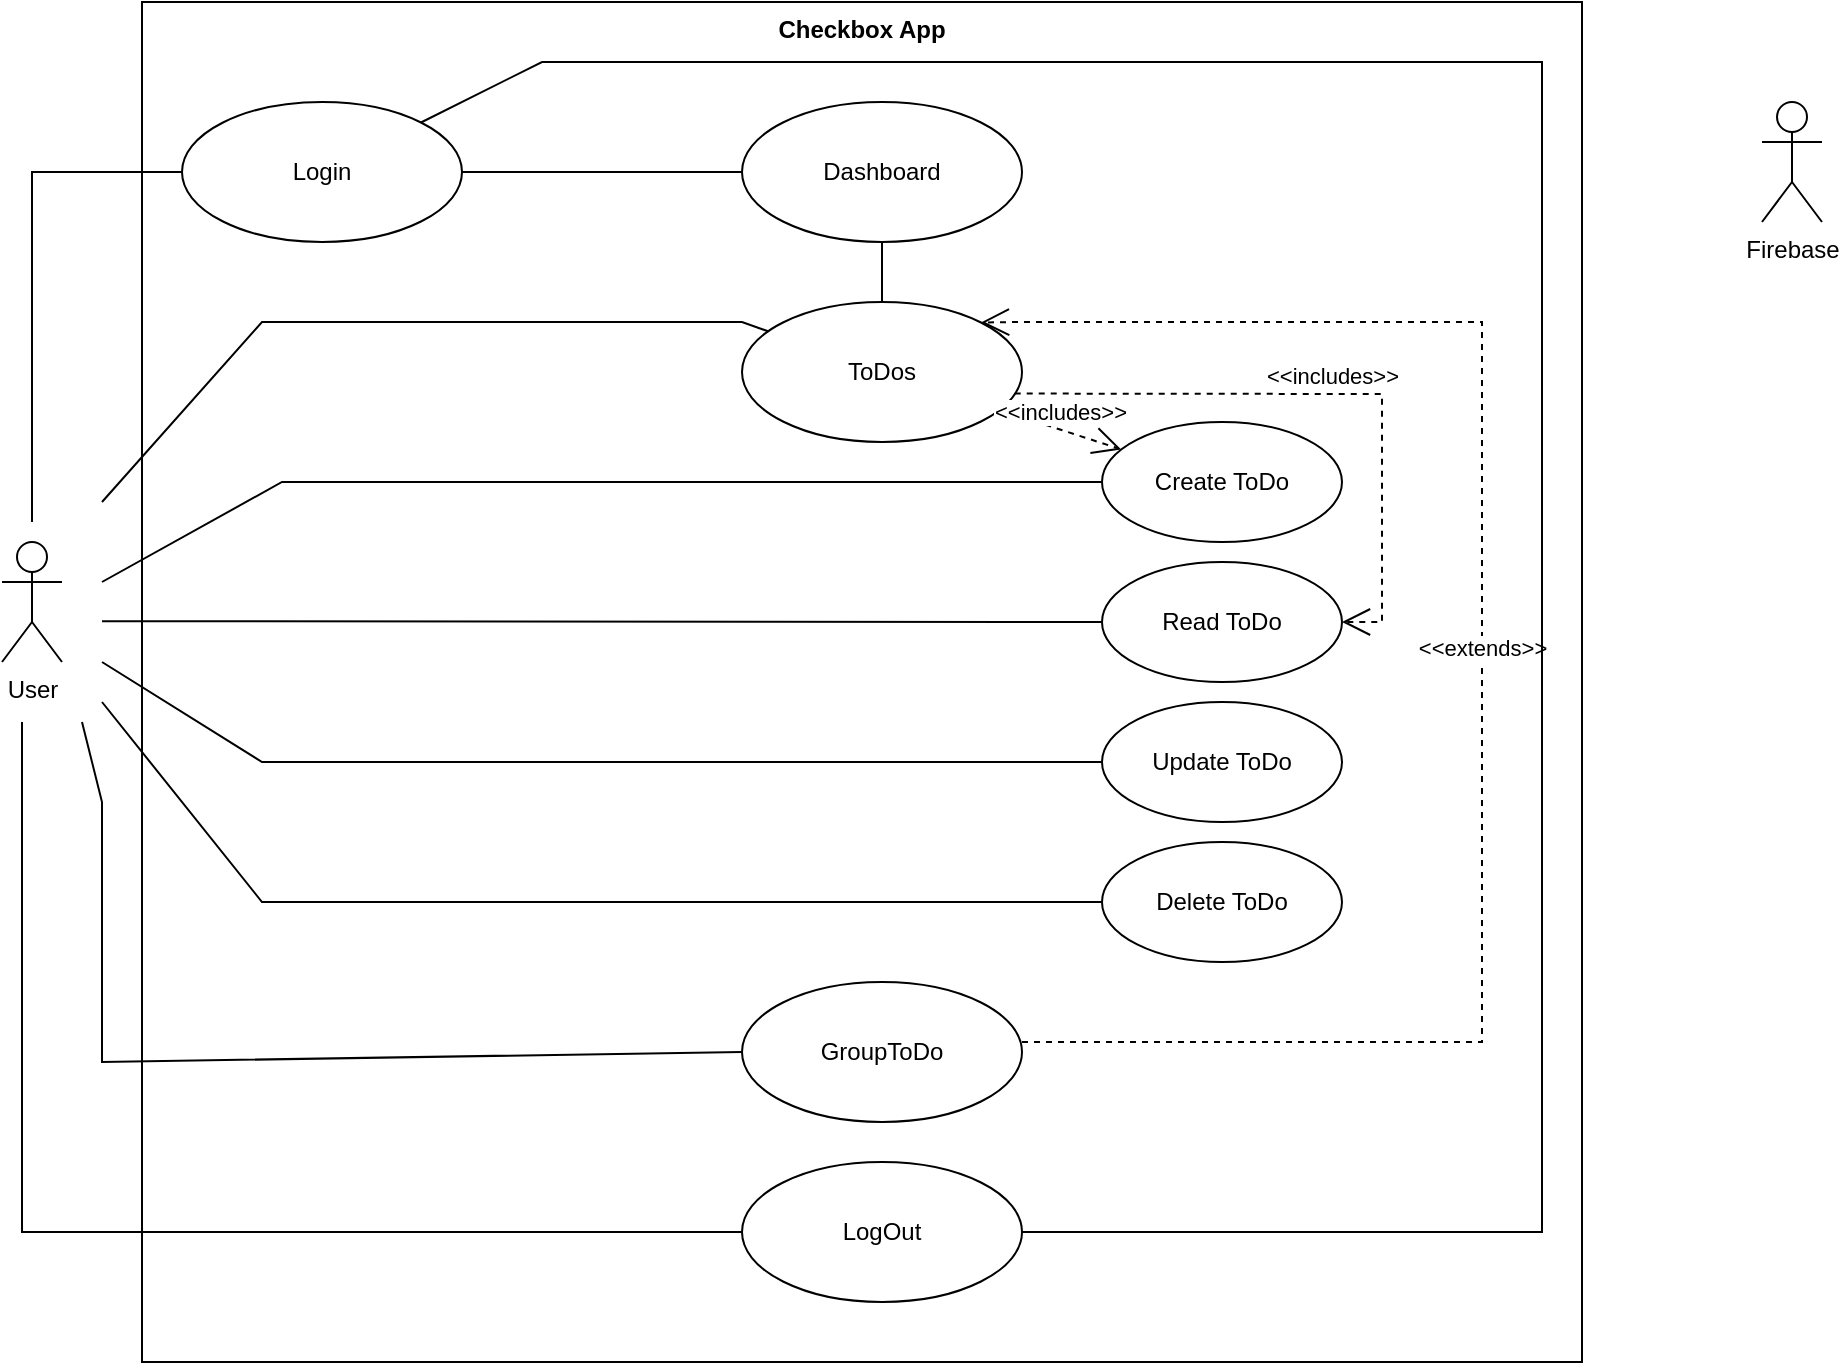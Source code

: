 <mxfile version="21.0.2" type="github">
  <diagram name="Seite-1" id="TJemyQbPq3wl4OqStQ6N">
    <mxGraphModel dx="1274" dy="2356" grid="1" gridSize="10" guides="1" tooltips="1" connect="1" arrows="1" fold="1" page="1" pageScale="1" pageWidth="1169" pageHeight="1654" math="0" shadow="0">
      <root>
        <mxCell id="0" />
        <mxCell id="1" parent="0" />
        <mxCell id="Yu1B-bsO_HYhuqAgiysn-1" value="User" style="shape=umlActor;verticalLabelPosition=bottom;verticalAlign=top;html=1;outlineConnect=0;" parent="1" vertex="1">
          <mxGeometry x="10" y="260" width="30" height="60" as="geometry" />
        </mxCell>
        <mxCell id="Yu1B-bsO_HYhuqAgiysn-5" value="Checkbox App" style="shape=rect;html=1;verticalAlign=top;fontStyle=1;whiteSpace=wrap;align=center;" parent="1" vertex="1">
          <mxGeometry x="80" y="-10" width="720" height="680" as="geometry" />
        </mxCell>
        <mxCell id="Yu1B-bsO_HYhuqAgiysn-6" value="Login" style="ellipse;whiteSpace=wrap;html=1;" parent="1" vertex="1">
          <mxGeometry x="100" y="40" width="140" height="70" as="geometry" />
        </mxCell>
        <mxCell id="Yu1B-bsO_HYhuqAgiysn-7" value="Dashboard" style="ellipse;whiteSpace=wrap;html=1;" parent="1" vertex="1">
          <mxGeometry x="380" y="40" width="140" height="70" as="geometry" />
        </mxCell>
        <mxCell id="Yu1B-bsO_HYhuqAgiysn-9" value="" style="edgeStyle=none;html=1;endArrow=none;verticalAlign=bottom;rounded=0;exitX=1;exitY=0.5;exitDx=0;exitDy=0;entryX=0;entryY=0.5;entryDx=0;entryDy=0;" parent="1" source="Yu1B-bsO_HYhuqAgiysn-6" target="Yu1B-bsO_HYhuqAgiysn-7" edge="1">
          <mxGeometry width="160" relative="1" as="geometry">
            <mxPoint x="500" y="340" as="sourcePoint" />
            <mxPoint x="660" y="340" as="targetPoint" />
          </mxGeometry>
        </mxCell>
        <mxCell id="Yu1B-bsO_HYhuqAgiysn-10" value="ToDos" style="ellipse;whiteSpace=wrap;html=1;" parent="1" vertex="1">
          <mxGeometry x="380" y="140" width="140" height="70" as="geometry" />
        </mxCell>
        <mxCell id="Yu1B-bsO_HYhuqAgiysn-11" value="" style="edgeStyle=none;html=1;endArrow=none;verticalAlign=bottom;rounded=0;exitX=0.5;exitY=1;exitDx=0;exitDy=0;entryX=0.5;entryY=0;entryDx=0;entryDy=0;" parent="1" source="Yu1B-bsO_HYhuqAgiysn-7" target="Yu1B-bsO_HYhuqAgiysn-10" edge="1">
          <mxGeometry width="160" relative="1" as="geometry">
            <mxPoint x="500" y="340" as="sourcePoint" />
            <mxPoint x="660" y="340" as="targetPoint" />
          </mxGeometry>
        </mxCell>
        <mxCell id="Yu1B-bsO_HYhuqAgiysn-13" value="Create ToDo" style="ellipse;whiteSpace=wrap;html=1;" parent="1" vertex="1">
          <mxGeometry x="560" y="200" width="120" height="60" as="geometry" />
        </mxCell>
        <mxCell id="Yu1B-bsO_HYhuqAgiysn-14" value="Read ToDo" style="ellipse;whiteSpace=wrap;html=1;" parent="1" vertex="1">
          <mxGeometry x="560" y="270" width="120" height="60" as="geometry" />
        </mxCell>
        <mxCell id="Yu1B-bsO_HYhuqAgiysn-15" value="Update ToDo" style="ellipse;whiteSpace=wrap;html=1;" parent="1" vertex="1">
          <mxGeometry x="560" y="340" width="120" height="60" as="geometry" />
        </mxCell>
        <mxCell id="Yu1B-bsO_HYhuqAgiysn-16" value="Delete ToDo" style="ellipse;whiteSpace=wrap;html=1;" parent="1" vertex="1">
          <mxGeometry x="560" y="410" width="120" height="60" as="geometry" />
        </mxCell>
        <mxCell id="AKb8ZhRn32Vqat9RDE_g-5" value="" style="edgeStyle=none;html=1;endArrow=none;verticalAlign=bottom;rounded=0;" edge="1" parent="1" target="Yu1B-bsO_HYhuqAgiysn-10">
          <mxGeometry width="160" relative="1" as="geometry">
            <mxPoint x="60" y="240" as="sourcePoint" />
            <mxPoint x="360" y="140" as="targetPoint" />
            <Array as="points">
              <mxPoint x="140" y="150" />
              <mxPoint x="380" y="150" />
            </Array>
          </mxGeometry>
        </mxCell>
        <mxCell id="AKb8ZhRn32Vqat9RDE_g-6" value="GroupToDo" style="ellipse;whiteSpace=wrap;html=1;" vertex="1" parent="1">
          <mxGeometry x="380" y="480" width="140" height="70" as="geometry" />
        </mxCell>
        <mxCell id="AKb8ZhRn32Vqat9RDE_g-7" value="&amp;lt;&amp;lt;extends&amp;gt;&amp;gt;" style="edgeStyle=none;html=1;endArrow=open;endFill=0;endSize=12;verticalAlign=bottom;rounded=0;exitX=1;exitY=0.5;exitDx=0;exitDy=0;dashed=1;entryX=1;entryY=0;entryDx=0;entryDy=0;" edge="1" parent="1" target="Yu1B-bsO_HYhuqAgiysn-10">
          <mxGeometry x="-0.005" width="160" relative="1" as="geometry">
            <mxPoint x="520" y="510" as="sourcePoint" />
            <mxPoint x="598" y="612" as="targetPoint" />
            <mxPoint as="offset" />
            <Array as="points">
              <mxPoint x="750" y="510" />
              <mxPoint x="750" y="150" />
              <mxPoint x="520" y="150" />
            </Array>
          </mxGeometry>
        </mxCell>
        <mxCell id="AKb8ZhRn32Vqat9RDE_g-8" value="" style="edgeStyle=none;html=1;endArrow=none;verticalAlign=bottom;rounded=0;entryX=0;entryY=0.5;entryDx=0;entryDy=0;" edge="1" parent="1" target="Yu1B-bsO_HYhuqAgiysn-6">
          <mxGeometry width="160" relative="1" as="geometry">
            <mxPoint x="25" y="250" as="sourcePoint" />
            <mxPoint x="330" y="310" as="targetPoint" />
            <Array as="points">
              <mxPoint x="25" y="75" />
            </Array>
          </mxGeometry>
        </mxCell>
        <mxCell id="AKb8ZhRn32Vqat9RDE_g-9" value="" style="edgeStyle=none;html=1;endArrow=none;verticalAlign=bottom;rounded=0;entryX=0;entryY=0.5;entryDx=0;entryDy=0;" edge="1" parent="1" target="AKb8ZhRn32Vqat9RDE_g-6">
          <mxGeometry width="160" relative="1" as="geometry">
            <mxPoint x="50" y="350" as="sourcePoint" />
            <mxPoint x="85" y="242.5" as="targetPoint" />
            <Array as="points">
              <mxPoint x="60" y="390" />
              <mxPoint x="60" y="520" />
            </Array>
          </mxGeometry>
        </mxCell>
        <mxCell id="AKb8ZhRn32Vqat9RDE_g-10" value="LogOut" style="ellipse;whiteSpace=wrap;html=1;" vertex="1" parent="1">
          <mxGeometry x="380" y="570" width="140" height="70" as="geometry" />
        </mxCell>
        <mxCell id="AKb8ZhRn32Vqat9RDE_g-11" value="" style="edgeStyle=none;html=1;endArrow=none;verticalAlign=bottom;rounded=0;exitX=1;exitY=0;exitDx=0;exitDy=0;entryX=1;entryY=0.5;entryDx=0;entryDy=0;" edge="1" parent="1" source="Yu1B-bsO_HYhuqAgiysn-6" target="AKb8ZhRn32Vqat9RDE_g-10">
          <mxGeometry width="160" relative="1" as="geometry">
            <mxPoint x="270" y="40" as="sourcePoint" />
            <mxPoint x="410" y="40" as="targetPoint" />
            <Array as="points">
              <mxPoint x="280" y="20" />
              <mxPoint x="780" y="20" />
              <mxPoint x="780" y="605" />
            </Array>
          </mxGeometry>
        </mxCell>
        <mxCell id="AKb8ZhRn32Vqat9RDE_g-12" value="" style="edgeStyle=none;html=1;endArrow=none;verticalAlign=bottom;rounded=0;entryX=0;entryY=0.5;entryDx=0;entryDy=0;" edge="1" parent="1" target="AKb8ZhRn32Vqat9RDE_g-10">
          <mxGeometry width="160" relative="1" as="geometry">
            <mxPoint x="20" y="350" as="sourcePoint" />
            <mxPoint x="190" y="410" as="targetPoint" />
            <Array as="points">
              <mxPoint x="20" y="605" />
            </Array>
          </mxGeometry>
        </mxCell>
        <mxCell id="AKb8ZhRn32Vqat9RDE_g-14" value="Firebase" style="shape=umlActor;verticalLabelPosition=bottom;verticalAlign=top;html=1;outlineConnect=0;" vertex="1" parent="1">
          <mxGeometry x="890" y="40" width="30" height="60" as="geometry" />
        </mxCell>
        <mxCell id="AKb8ZhRn32Vqat9RDE_g-19" value="" style="edgeStyle=none;html=1;endArrow=none;verticalAlign=bottom;rounded=0;entryX=0;entryY=0.5;entryDx=0;entryDy=0;" edge="1" parent="1" target="Yu1B-bsO_HYhuqAgiysn-13">
          <mxGeometry width="160" relative="1" as="geometry">
            <mxPoint x="60" y="280" as="sourcePoint" />
            <mxPoint x="540" y="260" as="targetPoint" />
            <Array as="points">
              <mxPoint x="150" y="230" />
              <mxPoint x="520" y="230" />
            </Array>
          </mxGeometry>
        </mxCell>
        <mxCell id="AKb8ZhRn32Vqat9RDE_g-20" value="" style="edgeStyle=none;html=1;endArrow=none;verticalAlign=bottom;rounded=0;entryX=0;entryY=0.5;entryDx=0;entryDy=0;" edge="1" parent="1" target="Yu1B-bsO_HYhuqAgiysn-14">
          <mxGeometry width="160" relative="1" as="geometry">
            <mxPoint x="60" y="299.58" as="sourcePoint" />
            <mxPoint x="220" y="299.58" as="targetPoint" />
          </mxGeometry>
        </mxCell>
        <mxCell id="AKb8ZhRn32Vqat9RDE_g-21" value="" style="edgeStyle=none;html=1;endArrow=none;verticalAlign=bottom;rounded=0;entryX=0;entryY=0.5;entryDx=0;entryDy=0;" edge="1" parent="1" target="Yu1B-bsO_HYhuqAgiysn-15">
          <mxGeometry width="160" relative="1" as="geometry">
            <mxPoint x="60" y="320" as="sourcePoint" />
            <mxPoint x="560" y="320.42" as="targetPoint" />
            <Array as="points">
              <mxPoint x="140" y="370" />
              <mxPoint x="520" y="370" />
            </Array>
          </mxGeometry>
        </mxCell>
        <mxCell id="AKb8ZhRn32Vqat9RDE_g-22" value="" style="edgeStyle=none;html=1;endArrow=none;verticalAlign=bottom;rounded=0;entryX=0;entryY=0.5;entryDx=0;entryDy=0;" edge="1" parent="1" target="Yu1B-bsO_HYhuqAgiysn-16">
          <mxGeometry width="160" relative="1" as="geometry">
            <mxPoint x="60" y="340" as="sourcePoint" />
            <mxPoint x="560" y="390" as="targetPoint" />
            <Array as="points">
              <mxPoint x="140" y="440" />
              <mxPoint x="520" y="440" />
            </Array>
          </mxGeometry>
        </mxCell>
        <mxCell id="AKb8ZhRn32Vqat9RDE_g-23" value="&amp;lt;&amp;lt;includes&amp;gt;&amp;gt;" style="edgeStyle=none;html=1;endArrow=open;endFill=0;endSize=12;verticalAlign=bottom;rounded=0;dashed=1;" edge="1" parent="1" source="Yu1B-bsO_HYhuqAgiysn-10" target="Yu1B-bsO_HYhuqAgiysn-13">
          <mxGeometry width="160" relative="1" as="geometry">
            <mxPoint x="520" y="250" as="sourcePoint" />
            <mxPoint x="680" y="250" as="targetPoint" />
          </mxGeometry>
        </mxCell>
        <mxCell id="AKb8ZhRn32Vqat9RDE_g-24" value="&amp;lt;&amp;lt;includes&amp;gt;&amp;gt;" style="edgeStyle=none;html=1;endArrow=open;endFill=0;endSize=12;verticalAlign=bottom;rounded=0;dashed=1;exitX=0.974;exitY=0.654;exitDx=0;exitDy=0;exitPerimeter=0;entryX=1;entryY=0.5;entryDx=0;entryDy=0;" edge="1" parent="1" source="Yu1B-bsO_HYhuqAgiysn-10" target="Yu1B-bsO_HYhuqAgiysn-14">
          <mxGeometry width="160" relative="1" as="geometry">
            <mxPoint x="570" y="165" as="sourcePoint" />
            <mxPoint x="631" y="185" as="targetPoint" />
            <Array as="points">
              <mxPoint x="700" y="186" />
              <mxPoint x="700" y="300" />
            </Array>
          </mxGeometry>
        </mxCell>
      </root>
    </mxGraphModel>
  </diagram>
</mxfile>
